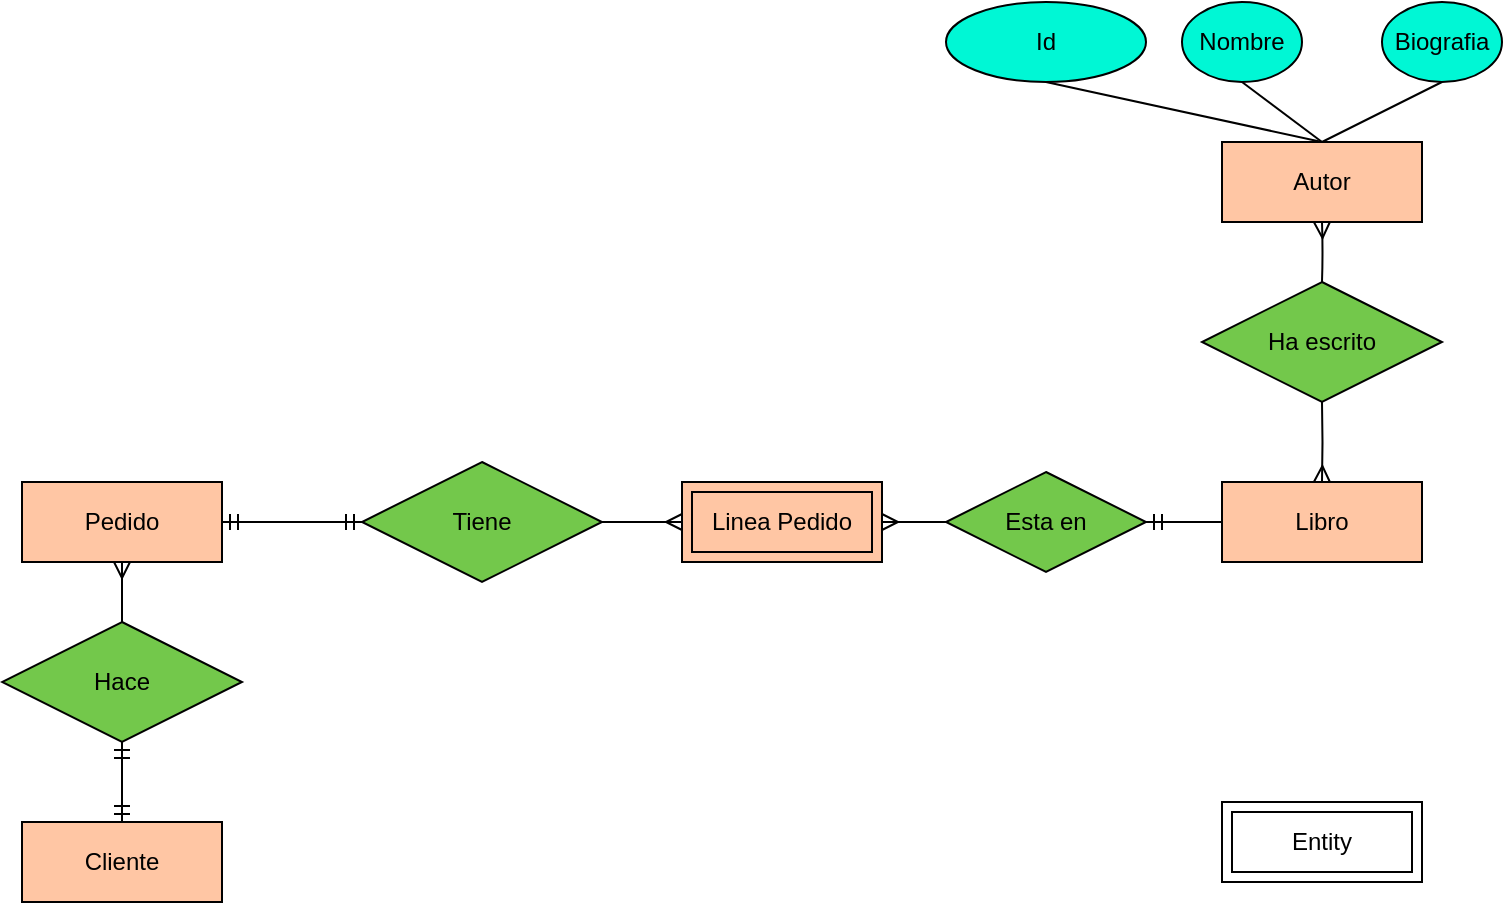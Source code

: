 <mxfile version="15.4.3" type="github">
  <diagram id="jb51k5U1OYTBds5Kff7-" name="Page-1">
    <mxGraphModel dx="1422" dy="737" grid="1" gridSize="10" guides="1" tooltips="1" connect="1" arrows="1" fold="1" page="1" pageScale="1" pageWidth="827" pageHeight="1169" math="0" shadow="0">
      <root>
        <mxCell id="0" />
        <mxCell id="1" parent="0" />
        <mxCell id="Q-4SkZcs3ILR9tP15ctP-1" value="Libro" style="whiteSpace=wrap;html=1;align=center;fillColor=#FFC6A4;" parent="1" vertex="1">
          <mxGeometry x="640" y="360" width="100" height="40" as="geometry" />
        </mxCell>
        <mxCell id="Q-4SkZcs3ILR9tP15ctP-2" value="Autor" style="whiteSpace=wrap;html=1;align=center;fillColor=#FFC6A4;" parent="1" vertex="1">
          <mxGeometry x="640" y="190" width="100" height="40" as="geometry" />
        </mxCell>
        <mxCell id="Q-4SkZcs3ILR9tP15ctP-3" value="Ha escrito" style="shape=rhombus;perimeter=rhombusPerimeter;whiteSpace=wrap;html=1;align=center;fillColor=#73C84B;" parent="1" vertex="1">
          <mxGeometry x="630" y="260" width="120" height="60" as="geometry" />
        </mxCell>
        <mxCell id="Q-4SkZcs3ILR9tP15ctP-5" value="" style="edgeStyle=orthogonalEdgeStyle;fontSize=12;html=1;endArrow=ERmany;entryX=0.5;entryY=1;entryDx=0;entryDy=0;exitX=0.5;exitY=0;exitDx=0;exitDy=0;curved=1;" parent="1" target="Q-4SkZcs3ILR9tP15ctP-2" edge="1">
          <mxGeometry width="100" height="100" relative="1" as="geometry">
            <mxPoint x="690" y="260" as="sourcePoint" />
            <mxPoint x="740" y="330" as="targetPoint" />
          </mxGeometry>
        </mxCell>
        <mxCell id="Q-4SkZcs3ILR9tP15ctP-6" value="" style="edgeStyle=orthogonalEdgeStyle;fontSize=12;html=1;endArrow=ERmany;exitX=0.5;exitY=1;exitDx=0;exitDy=0;entryX=0.5;entryY=0;entryDx=0;entryDy=0;curved=1;" parent="1" target="Q-4SkZcs3ILR9tP15ctP-1" edge="1">
          <mxGeometry width="100" height="100" relative="1" as="geometry">
            <mxPoint x="690" y="320" as="sourcePoint" />
            <mxPoint x="870" y="400" as="targetPoint" />
          </mxGeometry>
        </mxCell>
        <mxCell id="Q-4SkZcs3ILR9tP15ctP-7" value="Cliente" style="whiteSpace=wrap;html=1;align=center;fillColor=#FFC6A4;" parent="1" vertex="1">
          <mxGeometry x="40" y="530" width="100" height="40" as="geometry" />
        </mxCell>
        <mxCell id="Q-4SkZcs3ILR9tP15ctP-8" value="Pedido" style="whiteSpace=wrap;html=1;align=center;fillColor=#FFC6A4;" parent="1" vertex="1">
          <mxGeometry x="40" y="360" width="100" height="40" as="geometry" />
        </mxCell>
        <mxCell id="Q-4SkZcs3ILR9tP15ctP-10" value="Hace" style="shape=rhombus;perimeter=rhombusPerimeter;whiteSpace=wrap;html=1;align=center;fillColor=#73C84B;" parent="1" vertex="1">
          <mxGeometry x="30" y="430" width="120" height="60" as="geometry" />
        </mxCell>
        <mxCell id="Q-4SkZcs3ILR9tP15ctP-11" value="" style="edgeStyle=orthogonalEdgeStyle;fontSize=12;html=1;endArrow=ERmandOne;startArrow=ERmandOne;exitX=0.5;exitY=0;exitDx=0;exitDy=0;entryX=0.5;entryY=1;entryDx=0;entryDy=0;curved=1;" parent="1" source="Q-4SkZcs3ILR9tP15ctP-7" target="Q-4SkZcs3ILR9tP15ctP-10" edge="1">
          <mxGeometry width="100" height="100" relative="1" as="geometry">
            <mxPoint x="300" y="430" as="sourcePoint" />
            <mxPoint x="400" y="330" as="targetPoint" />
          </mxGeometry>
        </mxCell>
        <mxCell id="Q-4SkZcs3ILR9tP15ctP-12" value="" style="edgeStyle=orthogonalEdgeStyle;fontSize=12;html=1;endArrow=ERmany;exitX=0.5;exitY=0;exitDx=0;exitDy=0;entryX=0.5;entryY=1;entryDx=0;entryDy=0;curved=1;" parent="1" source="Q-4SkZcs3ILR9tP15ctP-10" target="Q-4SkZcs3ILR9tP15ctP-8" edge="1">
          <mxGeometry width="100" height="100" relative="1" as="geometry">
            <mxPoint x="300" y="430" as="sourcePoint" />
            <mxPoint x="400" y="330" as="targetPoint" />
          </mxGeometry>
        </mxCell>
        <mxCell id="Q-4SkZcs3ILR9tP15ctP-14" value="Linea Pedido" style="shape=ext;margin=3;double=1;whiteSpace=wrap;html=1;align=center;fillColor=#FFC6A4;" parent="1" vertex="1">
          <mxGeometry x="370" y="360" width="100" height="40" as="geometry" />
        </mxCell>
        <mxCell id="Q-4SkZcs3ILR9tP15ctP-17" value="Tiene" style="shape=rhombus;perimeter=rhombusPerimeter;whiteSpace=wrap;html=1;align=center;fillColor=#73C84B;" parent="1" vertex="1">
          <mxGeometry x="210" y="350" width="120" height="60" as="geometry" />
        </mxCell>
        <mxCell id="Q-4SkZcs3ILR9tP15ctP-18" value="" style="edgeStyle=orthogonalEdgeStyle;fontSize=12;html=1;endArrow=ERmandOne;startArrow=ERmandOne;exitX=1;exitY=0.5;exitDx=0;exitDy=0;entryX=0;entryY=0.5;entryDx=0;entryDy=0;curved=1;" parent="1" source="Q-4SkZcs3ILR9tP15ctP-8" target="Q-4SkZcs3ILR9tP15ctP-17" edge="1">
          <mxGeometry width="100" height="100" relative="1" as="geometry">
            <mxPoint x="100" y="540" as="sourcePoint" />
            <mxPoint x="100" y="500" as="targetPoint" />
          </mxGeometry>
        </mxCell>
        <mxCell id="Q-4SkZcs3ILR9tP15ctP-19" value="" style="edgeStyle=orthogonalEdgeStyle;fontSize=12;html=1;endArrow=ERmany;exitX=1;exitY=0.5;exitDx=0;exitDy=0;entryX=0;entryY=0.5;entryDx=0;entryDy=0;curved=1;" parent="1" source="Q-4SkZcs3ILR9tP15ctP-17" target="Q-4SkZcs3ILR9tP15ctP-14" edge="1">
          <mxGeometry width="100" height="100" relative="1" as="geometry">
            <mxPoint x="100" y="440" as="sourcePoint" />
            <mxPoint x="100" y="410" as="targetPoint" />
          </mxGeometry>
        </mxCell>
        <mxCell id="Q-4SkZcs3ILR9tP15ctP-20" value="Esta en" style="shape=rhombus;perimeter=rhombusPerimeter;whiteSpace=wrap;html=1;align=center;fillColor=#73C84B;" parent="1" vertex="1">
          <mxGeometry x="502" y="355" width="100" height="50" as="geometry" />
        </mxCell>
        <mxCell id="Q-4SkZcs3ILR9tP15ctP-21" value="" style="fontSize=12;html=1;endArrow=ERmandOne;exitX=0;exitY=0.5;exitDx=0;exitDy=0;" parent="1" source="Q-4SkZcs3ILR9tP15ctP-1" target="Q-4SkZcs3ILR9tP15ctP-20" edge="1">
          <mxGeometry width="100" height="100" relative="1" as="geometry">
            <mxPoint x="360" y="430" as="sourcePoint" />
            <mxPoint x="595" y="376" as="targetPoint" />
          </mxGeometry>
        </mxCell>
        <mxCell id="Q-4SkZcs3ILR9tP15ctP-22" value="" style="edgeStyle=orthogonalEdgeStyle;fontSize=12;html=1;endArrow=ERmany;exitX=0;exitY=0.5;exitDx=0;exitDy=0;entryX=1;entryY=0.5;entryDx=0;entryDy=0;curved=1;" parent="1" source="Q-4SkZcs3ILR9tP15ctP-20" target="Q-4SkZcs3ILR9tP15ctP-14" edge="1">
          <mxGeometry width="100" height="100" relative="1" as="geometry">
            <mxPoint x="340" y="390" as="sourcePoint" />
            <mxPoint x="380" y="390" as="targetPoint" />
          </mxGeometry>
        </mxCell>
        <mxCell id="Q-4SkZcs3ILR9tP15ctP-23" value="Nombre" style="ellipse;whiteSpace=wrap;html=1;align=center;fillColor=#00F7D5;" parent="1" vertex="1">
          <mxGeometry x="620" y="120" width="60" height="40" as="geometry" />
        </mxCell>
        <mxCell id="Q-4SkZcs3ILR9tP15ctP-24" value="Id" style="ellipse;whiteSpace=wrap;html=1;align=center;fillColor=#00F7D5;" parent="1" vertex="1">
          <mxGeometry x="502" y="120" width="100" height="40" as="geometry" />
        </mxCell>
        <mxCell id="Q-4SkZcs3ILR9tP15ctP-25" value="Biografia" style="ellipse;whiteSpace=wrap;html=1;align=center;fillColor=#00F7D5;" parent="1" vertex="1">
          <mxGeometry x="720" y="120" width="60" height="40" as="geometry" />
        </mxCell>
        <mxCell id="Q-4SkZcs3ILR9tP15ctP-29" value="" style="endArrow=none;html=1;entryX=0.5;entryY=1;entryDx=0;entryDy=0;exitX=0.5;exitY=0;exitDx=0;exitDy=0;" parent="1" source="Q-4SkZcs3ILR9tP15ctP-2" target="Q-4SkZcs3ILR9tP15ctP-24" edge="1">
          <mxGeometry width="50" height="50" relative="1" as="geometry">
            <mxPoint x="120" y="190" as="sourcePoint" />
            <mxPoint x="170" y="140" as="targetPoint" />
          </mxGeometry>
        </mxCell>
        <mxCell id="Q-4SkZcs3ILR9tP15ctP-30" value="" style="endArrow=none;html=1;entryX=0.5;entryY=1;entryDx=0;entryDy=0;" parent="1" target="Q-4SkZcs3ILR9tP15ctP-23" edge="1">
          <mxGeometry width="50" height="50" relative="1" as="geometry">
            <mxPoint x="690" y="190" as="sourcePoint" />
            <mxPoint x="562" y="170" as="targetPoint" />
          </mxGeometry>
        </mxCell>
        <mxCell id="Q-4SkZcs3ILR9tP15ctP-31" value="" style="endArrow=none;html=1;entryX=0.5;entryY=1;entryDx=0;entryDy=0;exitX=0.5;exitY=0;exitDx=0;exitDy=0;" parent="1" source="Q-4SkZcs3ILR9tP15ctP-2" target="Q-4SkZcs3ILR9tP15ctP-25" edge="1">
          <mxGeometry width="50" height="50" relative="1" as="geometry">
            <mxPoint x="700" y="200" as="sourcePoint" />
            <mxPoint x="660" y="170" as="targetPoint" />
          </mxGeometry>
        </mxCell>
        <mxCell id="6tAEbqC8z3G7ZjvKhcnv-1" value="Entity" style="shape=ext;margin=3;double=1;whiteSpace=wrap;html=1;align=center;" vertex="1" parent="1">
          <mxGeometry x="640" y="520" width="100" height="40" as="geometry" />
        </mxCell>
      </root>
    </mxGraphModel>
  </diagram>
</mxfile>
